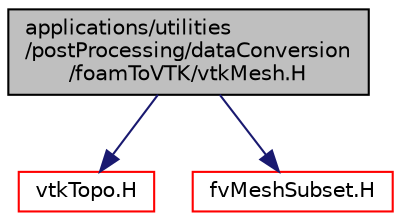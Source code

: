 digraph "applications/utilities/postProcessing/dataConversion/foamToVTK/vtkMesh.H"
{
  bgcolor="transparent";
  edge [fontname="Helvetica",fontsize="10",labelfontname="Helvetica",labelfontsize="10"];
  node [fontname="Helvetica",fontsize="10",shape=record];
  Node1 [label="applications/utilities\l/postProcessing/dataConversion\l/foamToVTK/vtkMesh.H",height=0.2,width=0.4,color="black", fillcolor="grey75", style="filled", fontcolor="black"];
  Node1 -> Node2 [color="midnightblue",fontsize="10",style="solid",fontname="Helvetica"];
  Node2 [label="vtkTopo.H",height=0.2,width=0.4,color="red",URL="$a04401.html"];
  Node1 -> Node3 [color="midnightblue",fontsize="10",style="solid",fontname="Helvetica"];
  Node3 [label="fvMeshSubset.H",height=0.2,width=0.4,color="red",URL="$a05996.html"];
}
